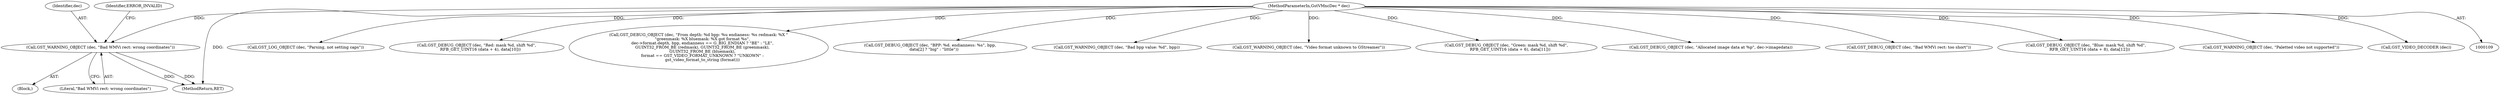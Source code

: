 digraph "0_gstreamer_4cb1bcf1422bbcd79c0f683edb7ee85e3f7a31fe_0@pointer" {
"1000174" [label="(Call,GST_WARNING_OBJECT (dec, \"Bad WMVi rect: wrong coordinates\"))"];
"1000110" [label="(MethodParameterIn,GstVMncDec * dec)"];
"1000446" [label="(Call,GST_LOG_OBJECT (dec, \"Parsing, not setting caps\"))"];
"1000306" [label="(Call,GST_DEBUG_OBJECT (dec, \"Red: mask %d, shift %d\",\n      RFB_GET_UINT16 (data + 4), data[10]))"];
"1000399" [label="(Call,GST_DEBUG_OBJECT (dec, \"From depth: %d bpp: %u endianess: %s redmask: %X \"\n      \"greenmask: %X bluemask: %X got format %s\",\n      dec->format.depth, bpp, endianness == G_BIG_ENDIAN ? \"BE\" : \"LE\",\n      GUINT32_FROM_BE (redmask), GUINT32_FROM_BE (greenmask),\n      GUINT32_FROM_BE (bluemask),\n      format == GST_VIDEO_FORMAT_UNKNOWN ? \"UNKOWN\" :\n      gst_video_format_to_string (format)))"];
"1000336" [label="(Call,GST_DEBUG_OBJECT (dec, \"BPP: %d. endianness: %s\", bpp,\n      data[2] ? \"big\" : \"little\"))"];
"1000228" [label="(Call,GST_WARNING_OBJECT (dec, \"Bad bpp value: %d\", bpp))"];
"1000432" [label="(Call,GST_WARNING_OBJECT (dec, \"Video format unknown to GStreamer\"))"];
"1000174" [label="(Call,GST_WARNING_OBJECT (dec, \"Bad WMVi rect: wrong coordinates\"))"];
"1000316" [label="(Call,GST_DEBUG_OBJECT (dec, \"Green: mask %d, shift %d\",\n      RFB_GET_UINT16 (data + 6), data[11]))"];
"1000494" [label="(Call,GST_DEBUG_OBJECT (dec, \"Allocated image data at %p\", dec->imagedata))"];
"1000130" [label="(Call,GST_DEBUG_OBJECT (dec, \"Bad WMVi rect: too short\"))"];
"1000326" [label="(Call,GST_DEBUG_OBJECT (dec, \"Blue: mask %d, shift %d\",\n      RFB_GET_UINT16 (data + 8), data[12]))"];
"1000175" [label="(Identifier,dec)"];
"1000173" [label="(Block,)"];
"1000110" [label="(MethodParameterIn,GstVMncDec * dec)"];
"1000238" [label="(Call,GST_WARNING_OBJECT (dec, \"Paletted video not supported\"))"];
"1000176" [label="(Literal,\"Bad WMVi rect: wrong coordinates\")"];
"1000519" [label="(MethodReturn,RET)"];
"1000454" [label="(Call,GST_VIDEO_DECODER (dec))"];
"1000178" [label="(Identifier,ERROR_INVALID)"];
"1000174" -> "1000173"  [label="AST: "];
"1000174" -> "1000176"  [label="CFG: "];
"1000175" -> "1000174"  [label="AST: "];
"1000176" -> "1000174"  [label="AST: "];
"1000178" -> "1000174"  [label="CFG: "];
"1000174" -> "1000519"  [label="DDG: "];
"1000174" -> "1000519"  [label="DDG: "];
"1000110" -> "1000174"  [label="DDG: "];
"1000110" -> "1000109"  [label="AST: "];
"1000110" -> "1000519"  [label="DDG: "];
"1000110" -> "1000130"  [label="DDG: "];
"1000110" -> "1000228"  [label="DDG: "];
"1000110" -> "1000238"  [label="DDG: "];
"1000110" -> "1000306"  [label="DDG: "];
"1000110" -> "1000316"  [label="DDG: "];
"1000110" -> "1000326"  [label="DDG: "];
"1000110" -> "1000336"  [label="DDG: "];
"1000110" -> "1000399"  [label="DDG: "];
"1000110" -> "1000432"  [label="DDG: "];
"1000110" -> "1000446"  [label="DDG: "];
"1000110" -> "1000454"  [label="DDG: "];
"1000110" -> "1000494"  [label="DDG: "];
}
